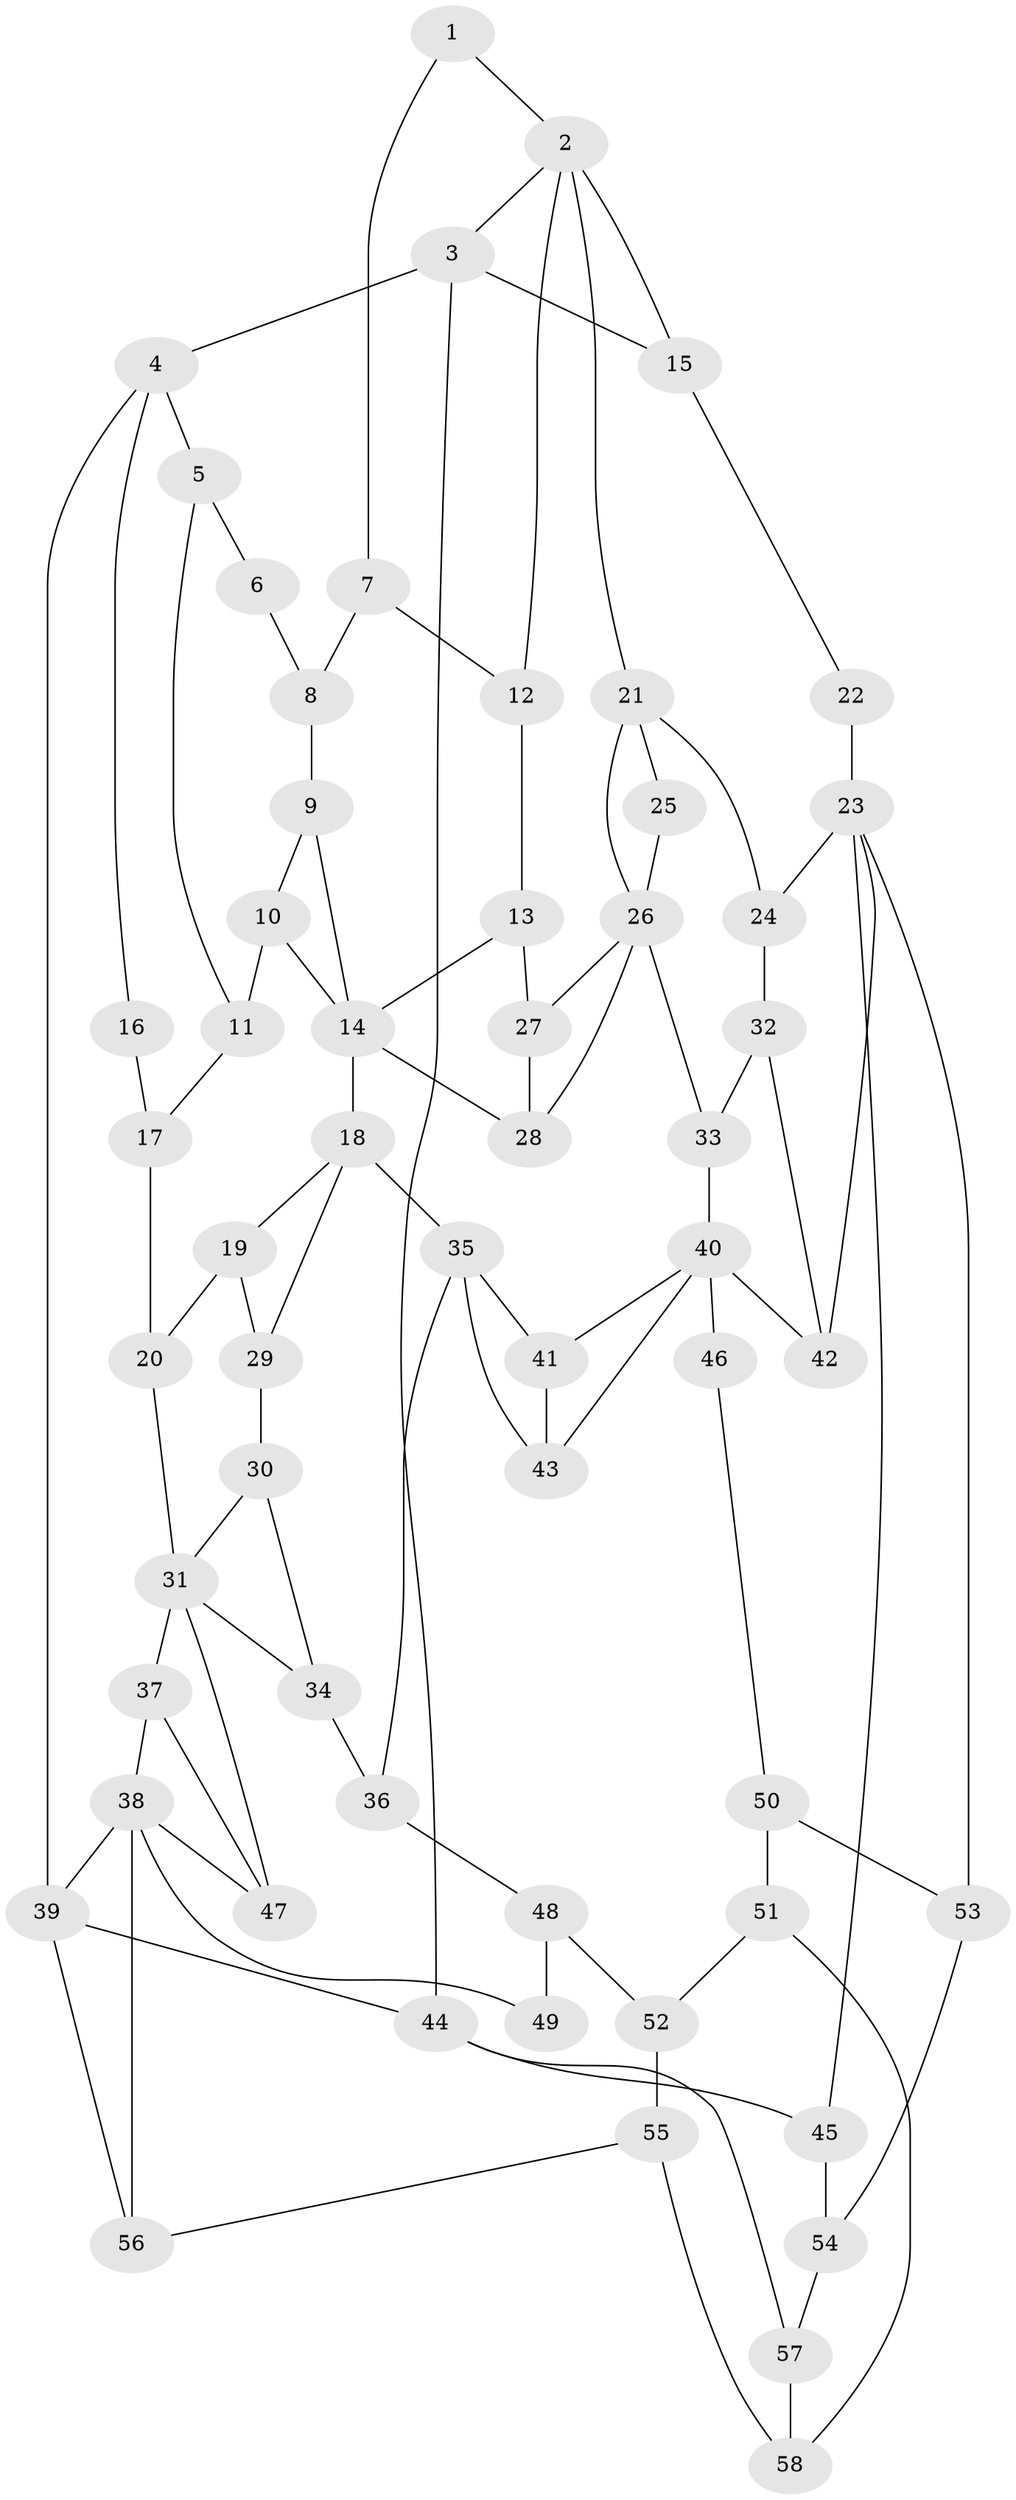 // original degree distribution, {3: 0.02127659574468085, 4: 0.2765957446808511, 6: 0.2553191489361702, 5: 0.44680851063829785}
// Generated by graph-tools (version 1.1) at 2025/54/03/04/25 22:54:40]
// undirected, 58 vertices, 94 edges
graph export_dot {
  node [color=gray90,style=filled];
  1;
  2;
  3;
  4;
  5;
  6;
  7;
  8;
  9;
  10;
  11;
  12;
  13;
  14;
  15;
  16;
  17;
  18;
  19;
  20;
  21;
  22;
  23;
  24;
  25;
  26;
  27;
  28;
  29;
  30;
  31;
  32;
  33;
  34;
  35;
  36;
  37;
  38;
  39;
  40;
  41;
  42;
  43;
  44;
  45;
  46;
  47;
  48;
  49;
  50;
  51;
  52;
  53;
  54;
  55;
  56;
  57;
  58;
  1 -- 2 [weight=1.0];
  1 -- 7 [weight=1.0];
  2 -- 3 [weight=1.0];
  2 -- 12 [weight=1.0];
  2 -- 15 [weight=1.0];
  2 -- 21 [weight=2.0];
  3 -- 4 [weight=1.0];
  3 -- 15 [weight=1.0];
  3 -- 44 [weight=1.0];
  4 -- 5 [weight=1.0];
  4 -- 16 [weight=1.0];
  4 -- 39 [weight=1.0];
  5 -- 6 [weight=1.0];
  5 -- 11 [weight=1.0];
  6 -- 8 [weight=1.0];
  7 -- 8 [weight=1.0];
  7 -- 12 [weight=1.0];
  8 -- 9 [weight=1.0];
  9 -- 10 [weight=1.0];
  9 -- 14 [weight=1.0];
  10 -- 11 [weight=1.0];
  10 -- 14 [weight=1.0];
  11 -- 17 [weight=1.0];
  12 -- 13 [weight=1.0];
  13 -- 14 [weight=1.0];
  13 -- 27 [weight=1.0];
  14 -- 18 [weight=2.0];
  14 -- 28 [weight=1.0];
  15 -- 22 [weight=1.0];
  16 -- 17 [weight=2.0];
  17 -- 20 [weight=2.0];
  18 -- 19 [weight=1.0];
  18 -- 29 [weight=1.0];
  18 -- 35 [weight=2.0];
  19 -- 20 [weight=1.0];
  19 -- 29 [weight=1.0];
  20 -- 31 [weight=2.0];
  21 -- 24 [weight=1.0];
  21 -- 25 [weight=1.0];
  21 -- 26 [weight=1.0];
  22 -- 23 [weight=2.0];
  23 -- 24 [weight=1.0];
  23 -- 42 [weight=1.0];
  23 -- 45 [weight=1.0];
  23 -- 53 [weight=1.0];
  24 -- 32 [weight=1.0];
  25 -- 26 [weight=2.0];
  26 -- 27 [weight=1.0];
  26 -- 28 [weight=1.0];
  26 -- 33 [weight=1.0];
  27 -- 28 [weight=1.0];
  29 -- 30 [weight=1.0];
  30 -- 31 [weight=1.0];
  30 -- 34 [weight=1.0];
  31 -- 34 [weight=1.0];
  31 -- 37 [weight=1.0];
  31 -- 47 [weight=1.0];
  32 -- 33 [weight=1.0];
  32 -- 42 [weight=1.0];
  33 -- 40 [weight=1.0];
  34 -- 36 [weight=1.0];
  35 -- 36 [weight=1.0];
  35 -- 41 [weight=1.0];
  35 -- 43 [weight=1.0];
  36 -- 48 [weight=1.0];
  37 -- 38 [weight=1.0];
  37 -- 47 [weight=1.0];
  38 -- 39 [weight=1.0];
  38 -- 47 [weight=1.0];
  38 -- 49 [weight=2.0];
  38 -- 56 [weight=1.0];
  39 -- 44 [weight=1.0];
  39 -- 56 [weight=1.0];
  40 -- 41 [weight=1.0];
  40 -- 42 [weight=1.0];
  40 -- 43 [weight=1.0];
  40 -- 46 [weight=2.0];
  41 -- 43 [weight=1.0];
  44 -- 45 [weight=1.0];
  44 -- 57 [weight=1.0];
  45 -- 54 [weight=1.0];
  46 -- 50 [weight=1.0];
  48 -- 49 [weight=1.0];
  48 -- 52 [weight=1.0];
  50 -- 51 [weight=1.0];
  50 -- 53 [weight=1.0];
  51 -- 52 [weight=1.0];
  51 -- 58 [weight=1.0];
  52 -- 55 [weight=1.0];
  53 -- 54 [weight=1.0];
  54 -- 57 [weight=1.0];
  55 -- 56 [weight=1.0];
  55 -- 58 [weight=1.0];
  57 -- 58 [weight=4.0];
}

